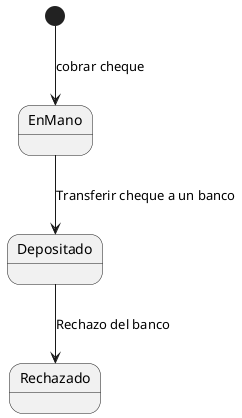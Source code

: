 @startuml

' Esto es un comentario

[*] --> EnMano : cobrar cheque
EnMano --> Depositado : Transferir cheque a un banco
Depositado --> Rechazado : Rechazo del banco

@enduml